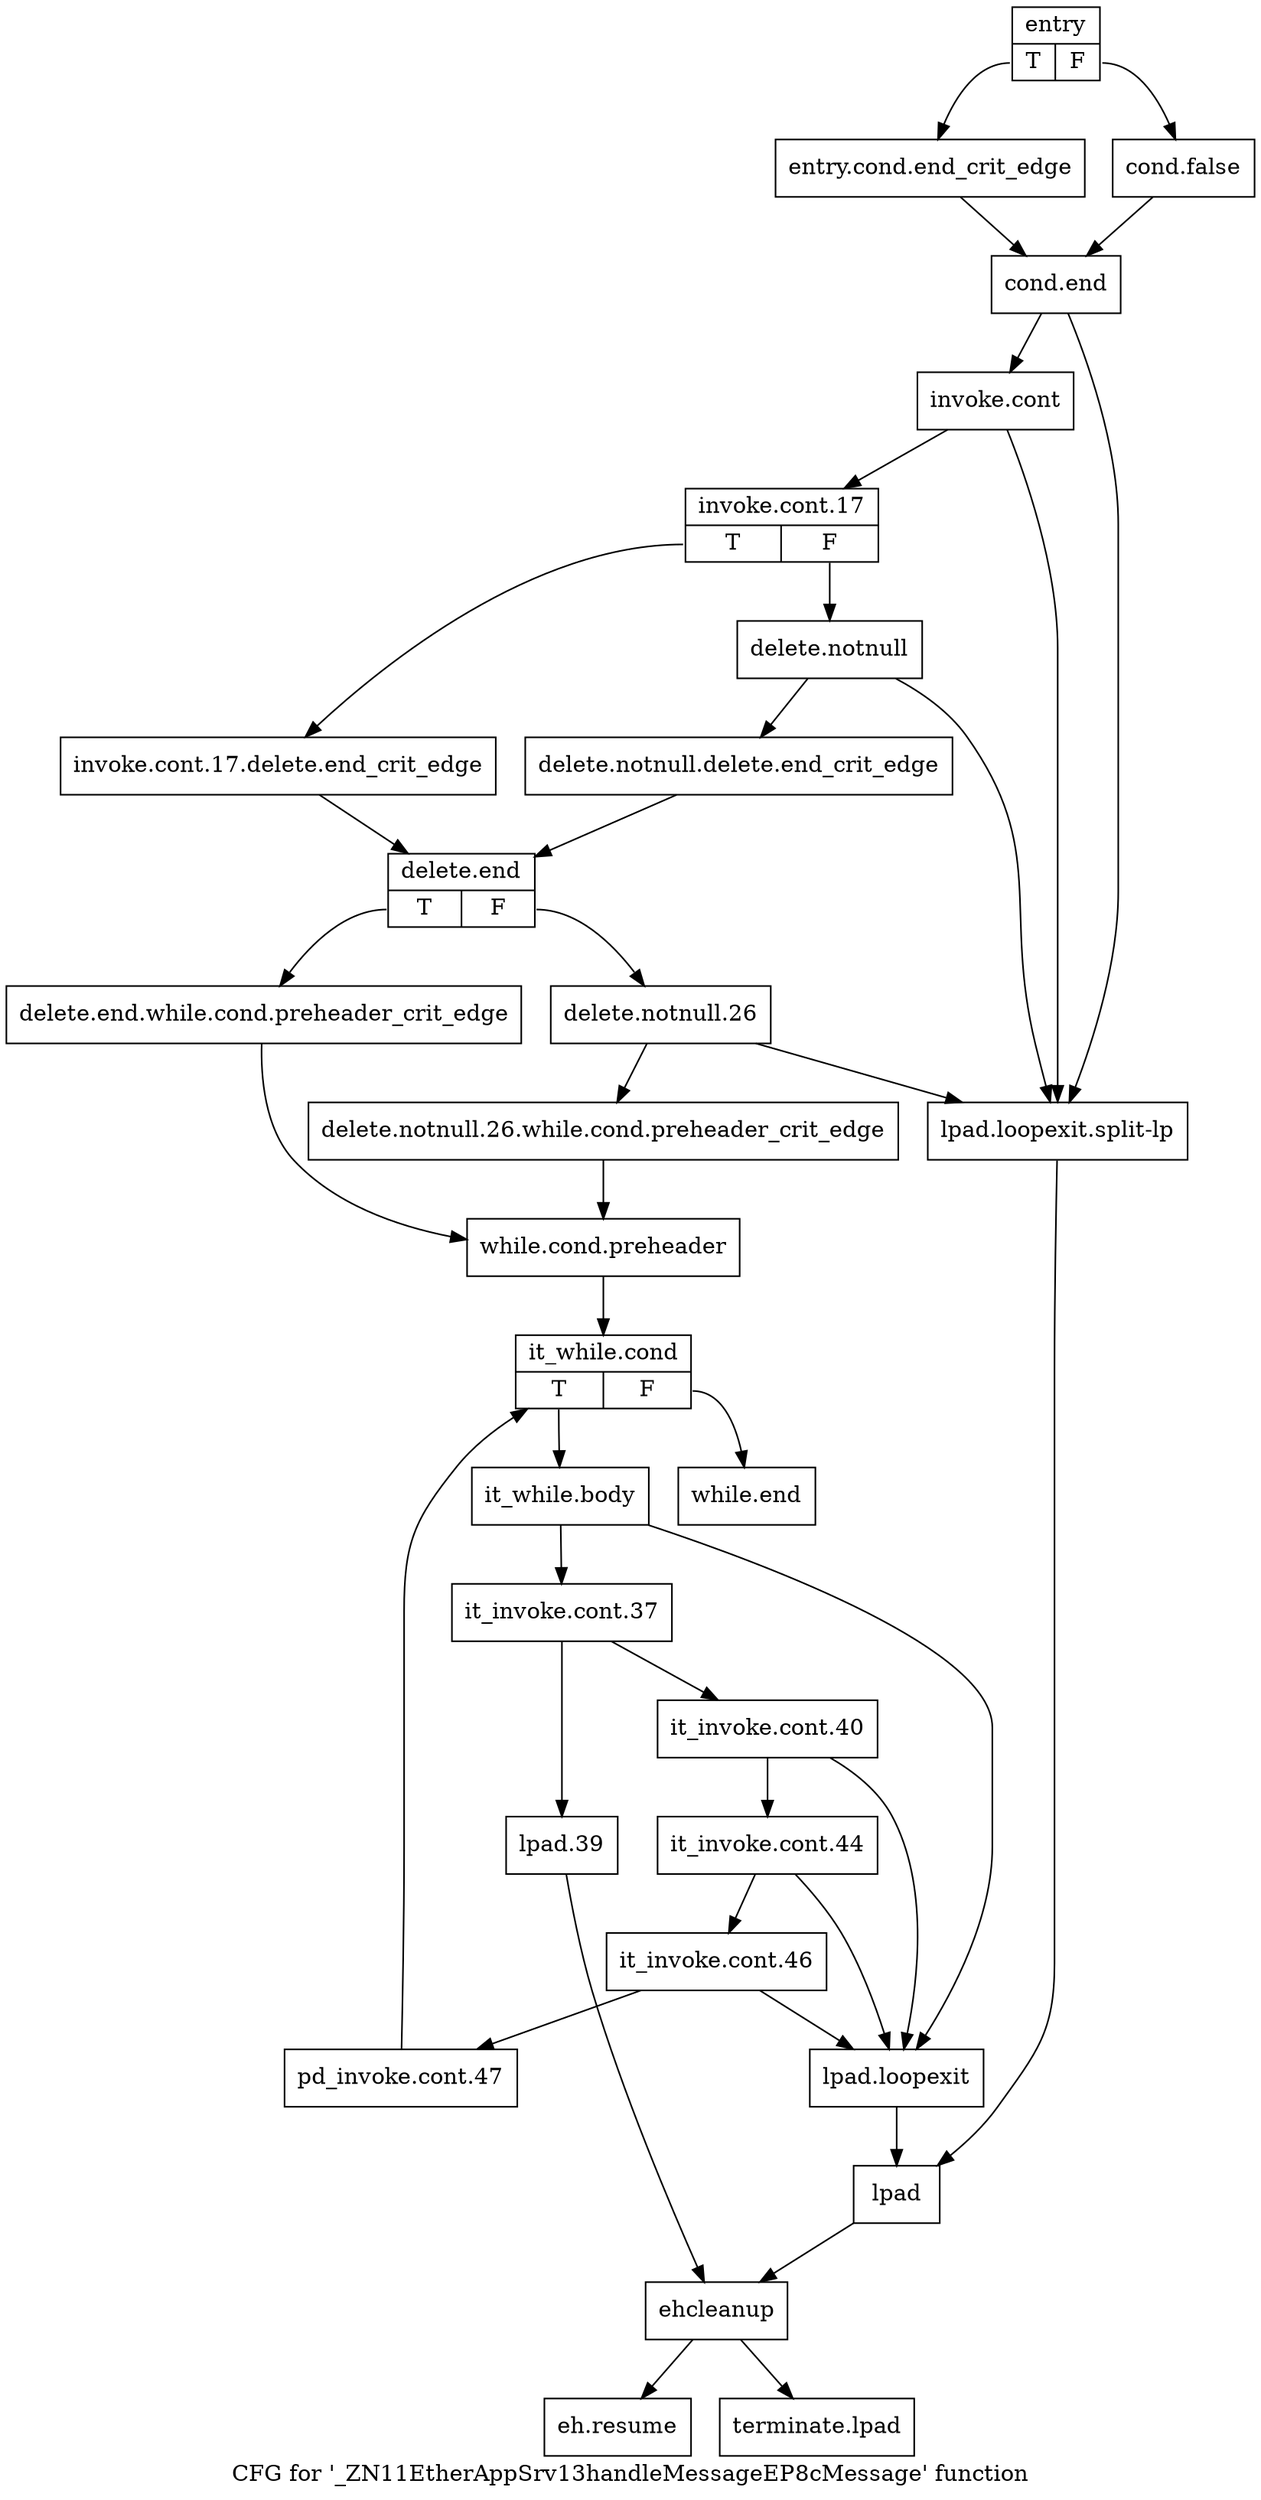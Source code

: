 digraph "CFG for '_ZN11EtherAppSrv13handleMessageEP8cMessage' function" {
	label="CFG for '_ZN11EtherAppSrv13handleMessageEP8cMessage' function";

	Node0xdaa500 [shape=record,label="{entry|{<s0>T|<s1>F}}"];
	Node0xdaa500:s0 -> Node0xdd1df0;
	Node0xdaa500:s1 -> Node0xdd2370;
	Node0xdd1df0 [shape=record,label="{entry.cond.end_crit_edge}"];
	Node0xdd1df0 -> Node0xdd23c0;
	Node0xdd2370 [shape=record,label="{cond.false}"];
	Node0xdd2370 -> Node0xdd23c0;
	Node0xdd23c0 [shape=record,label="{cond.end}"];
	Node0xdd23c0 -> Node0xdd2410;
	Node0xdd23c0 -> Node0xdd29b0;
	Node0xdd2410 [shape=record,label="{invoke.cont}"];
	Node0xdd2410 -> Node0xdd2460;
	Node0xdd2410 -> Node0xdd29b0;
	Node0xdd2460 [shape=record,label="{invoke.cont.17|{<s0>T|<s1>F}}"];
	Node0xdd2460:s0 -> Node0xdd24b0;
	Node0xdd2460:s1 -> Node0xdd2500;
	Node0xdd24b0 [shape=record,label="{invoke.cont.17.delete.end_crit_edge}"];
	Node0xdd24b0 -> Node0xdd25a0;
	Node0xdd2500 [shape=record,label="{delete.notnull}"];
	Node0xdd2500 -> Node0xdd2550;
	Node0xdd2500 -> Node0xdd29b0;
	Node0xdd2550 [shape=record,label="{delete.notnull.delete.end_crit_edge}"];
	Node0xdd2550 -> Node0xdd25a0;
	Node0xdd25a0 [shape=record,label="{delete.end|{<s0>T|<s1>F}}"];
	Node0xdd25a0:s0 -> Node0xdd25f0;
	Node0xdd25a0:s1 -> Node0xdd2640;
	Node0xdd25f0 [shape=record,label="{delete.end.while.cond.preheader_crit_edge}"];
	Node0xdd25f0 -> Node0xdd26e0;
	Node0xdd2640 [shape=record,label="{delete.notnull.26}"];
	Node0xdd2640 -> Node0xdd2690;
	Node0xdd2640 -> Node0xdd29b0;
	Node0xdd2690 [shape=record,label="{delete.notnull.26.while.cond.preheader_crit_edge}"];
	Node0xdd2690 -> Node0xdd26e0;
	Node0xdd26e0 [shape=record,label="{while.cond.preheader}"];
	Node0xdd26e0 -> Node0xdd2730;
	Node0xdd2730 [shape=record,label="{it_while.cond|{<s0>T|<s1>F}}"];
	Node0xdd2730:s0 -> Node0xdd2780;
	Node0xdd2730:s1 -> Node0xdd2aa0;
	Node0xdd2780 [shape=record,label="{it_while.body}"];
	Node0xdd2780 -> Node0xdd27d0;
	Node0xdd2780 -> Node0xdd2960;
	Node0xdd27d0 [shape=record,label="{it_invoke.cont.37}"];
	Node0xdd27d0 -> Node0xdd2820;
	Node0xdd27d0 -> Node0xdd2a50;
	Node0xdd2820 [shape=record,label="{it_invoke.cont.40}"];
	Node0xdd2820 -> Node0xdd2870;
	Node0xdd2820 -> Node0xdd2960;
	Node0xdd2870 [shape=record,label="{it_invoke.cont.44}"];
	Node0xdd2870 -> Node0xdd28c0;
	Node0xdd2870 -> Node0xdd2960;
	Node0xdd28c0 [shape=record,label="{it_invoke.cont.46}"];
	Node0xdd28c0 -> Node0xdd2910;
	Node0xdd28c0 -> Node0xdd2960;
	Node0xdd2910 [shape=record,label="{pd_invoke.cont.47}"];
	Node0xdd2910 -> Node0xdd2730;
	Node0xdd2960 [shape=record,label="{lpad.loopexit}"];
	Node0xdd2960 -> Node0xdd2a00;
	Node0xdd29b0 [shape=record,label="{lpad.loopexit.split-lp}"];
	Node0xdd29b0 -> Node0xdd2a00;
	Node0xdd2a00 [shape=record,label="{lpad}"];
	Node0xdd2a00 -> Node0xdd2af0;
	Node0xdd2a50 [shape=record,label="{lpad.39}"];
	Node0xdd2a50 -> Node0xdd2af0;
	Node0xdd2aa0 [shape=record,label="{while.end}"];
	Node0xdd2af0 [shape=record,label="{ehcleanup}"];
	Node0xdd2af0 -> Node0xdd2b40;
	Node0xdd2af0 -> Node0xdd2b90;
	Node0xdd2b40 [shape=record,label="{eh.resume}"];
	Node0xdd2b90 [shape=record,label="{terminate.lpad}"];
}
